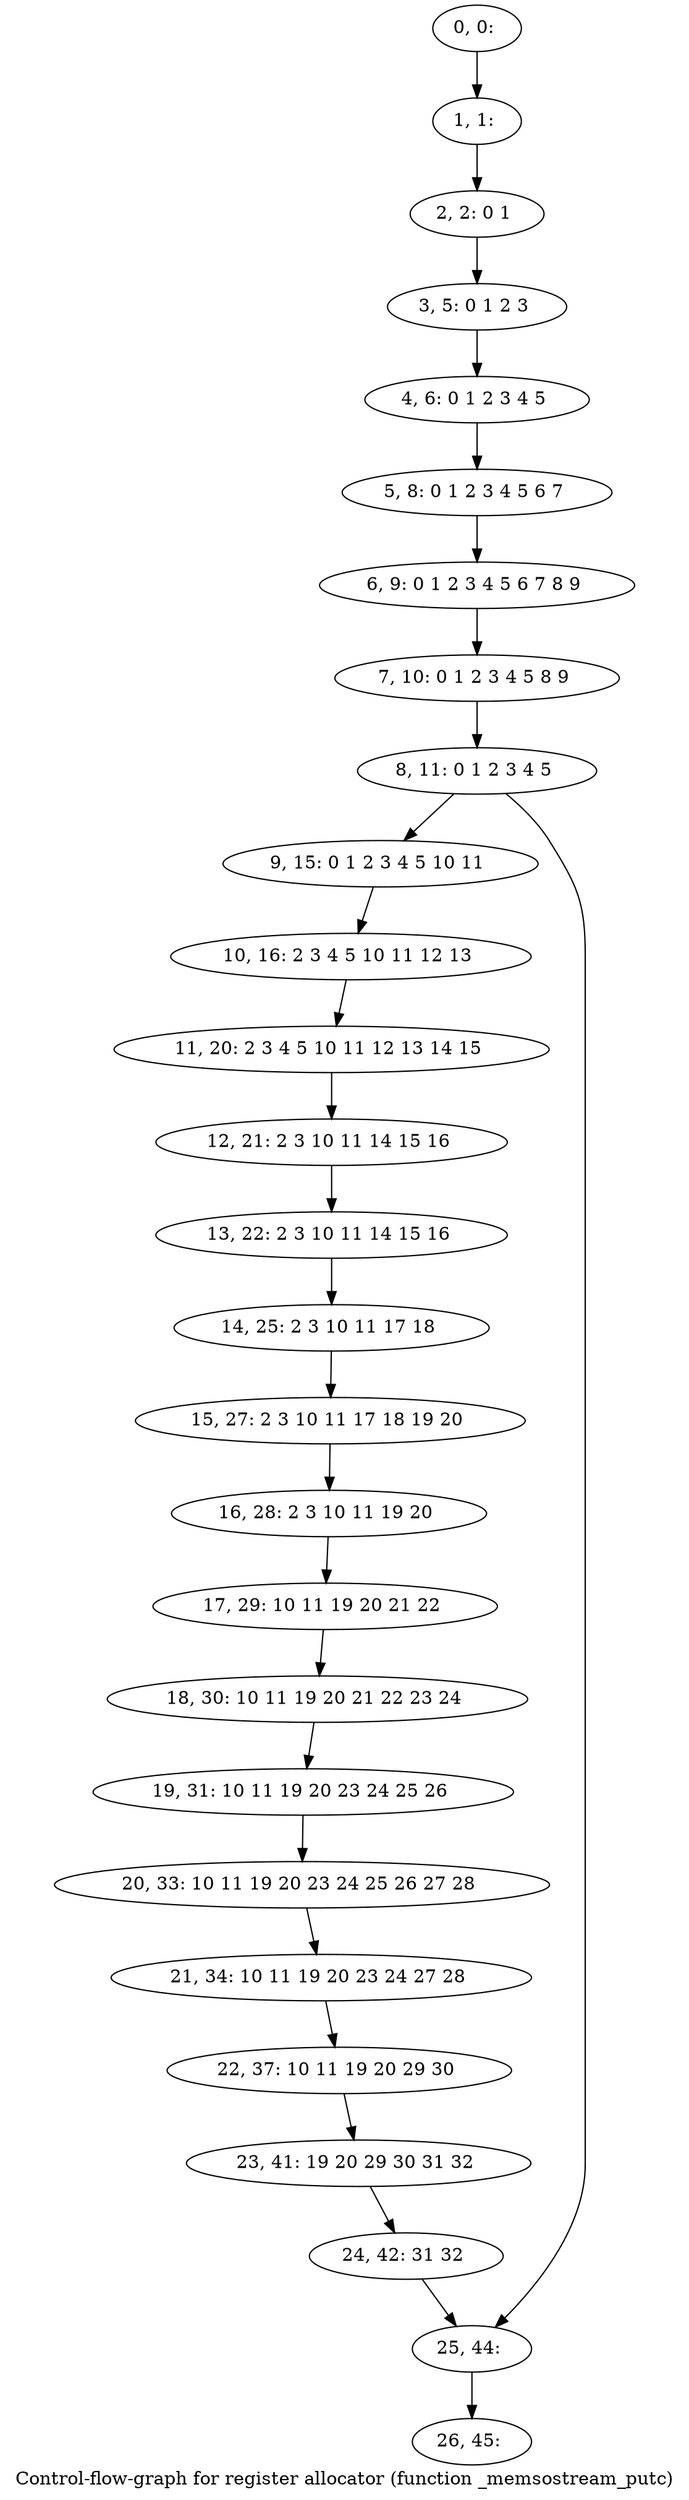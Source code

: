 digraph G {
graph [label="Control-flow-graph for register allocator (function _memsostream_putc)"]
0[label="0, 0: "];
1[label="1, 1: "];
2[label="2, 2: 0 1 "];
3[label="3, 5: 0 1 2 3 "];
4[label="4, 6: 0 1 2 3 4 5 "];
5[label="5, 8: 0 1 2 3 4 5 6 7 "];
6[label="6, 9: 0 1 2 3 4 5 6 7 8 9 "];
7[label="7, 10: 0 1 2 3 4 5 8 9 "];
8[label="8, 11: 0 1 2 3 4 5 "];
9[label="9, 15: 0 1 2 3 4 5 10 11 "];
10[label="10, 16: 2 3 4 5 10 11 12 13 "];
11[label="11, 20: 2 3 4 5 10 11 12 13 14 15 "];
12[label="12, 21: 2 3 10 11 14 15 16 "];
13[label="13, 22: 2 3 10 11 14 15 16 "];
14[label="14, 25: 2 3 10 11 17 18 "];
15[label="15, 27: 2 3 10 11 17 18 19 20 "];
16[label="16, 28: 2 3 10 11 19 20 "];
17[label="17, 29: 10 11 19 20 21 22 "];
18[label="18, 30: 10 11 19 20 21 22 23 24 "];
19[label="19, 31: 10 11 19 20 23 24 25 26 "];
20[label="20, 33: 10 11 19 20 23 24 25 26 27 28 "];
21[label="21, 34: 10 11 19 20 23 24 27 28 "];
22[label="22, 37: 10 11 19 20 29 30 "];
23[label="23, 41: 19 20 29 30 31 32 "];
24[label="24, 42: 31 32 "];
25[label="25, 44: "];
26[label="26, 45: "];
0->1 ;
1->2 ;
2->3 ;
3->4 ;
4->5 ;
5->6 ;
6->7 ;
7->8 ;
8->9 ;
8->25 ;
9->10 ;
10->11 ;
11->12 ;
12->13 ;
13->14 ;
14->15 ;
15->16 ;
16->17 ;
17->18 ;
18->19 ;
19->20 ;
20->21 ;
21->22 ;
22->23 ;
23->24 ;
24->25 ;
25->26 ;
}
